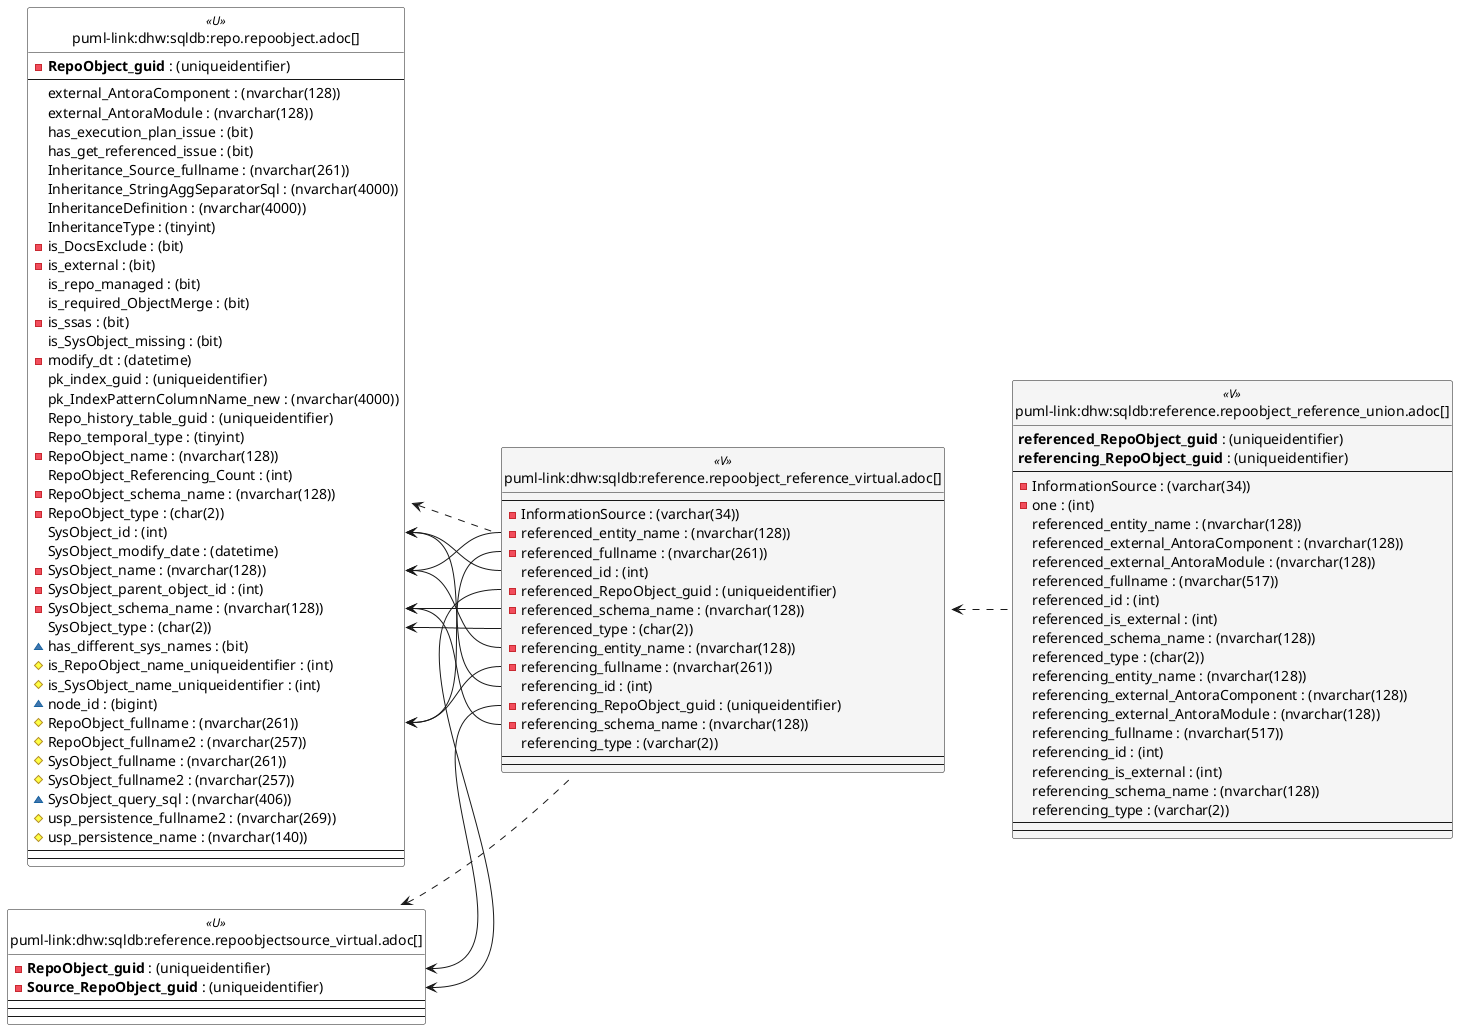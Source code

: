 @startuml
left to right direction
'top to bottom direction
hide circle
'avoide "." issues:
set namespaceSeparator none


skinparam class {
  BackgroundColor White
  BackgroundColor<<FN>> Yellow
  BackgroundColor<<FS>> Yellow
  BackgroundColor<<FT>> LightGray
  BackgroundColor<<IF>> Yellow
  BackgroundColor<<IS>> Yellow
  BackgroundColor<<P>> Aqua
  BackgroundColor<<PC>> Aqua
  BackgroundColor<<SN>> Yellow
  BackgroundColor<<SO>> SlateBlue
  BackgroundColor<<TF>> LightGray
  BackgroundColor<<TR>> Tomato
  BackgroundColor<<U>> White
  BackgroundColor<<V>> WhiteSmoke
  BackgroundColor<<X>> Aqua
  BackgroundColor<<external>> AliceBlue
}


entity "puml-link:dhw:sqldb:reference.repoobject_reference_union.adoc[]" as reference.RepoObject_reference_union << V >> {
  **referenced_RepoObject_guid** : (uniqueidentifier)
  **referencing_RepoObject_guid** : (uniqueidentifier)
  --
  - InformationSource : (varchar(34))
  - one : (int)
  referenced_entity_name : (nvarchar(128))
  referenced_external_AntoraComponent : (nvarchar(128))
  referenced_external_AntoraModule : (nvarchar(128))
  referenced_fullname : (nvarchar(517))
  referenced_id : (int)
  referenced_is_external : (int)
  referenced_schema_name : (nvarchar(128))
  referenced_type : (char(2))
  referencing_entity_name : (nvarchar(128))
  referencing_external_AntoraComponent : (nvarchar(128))
  referencing_external_AntoraModule : (nvarchar(128))
  referencing_fullname : (nvarchar(517))
  referencing_id : (int)
  referencing_is_external : (int)
  referencing_schema_name : (nvarchar(128))
  referencing_type : (varchar(2))
  --
  --
}

entity "puml-link:dhw:sqldb:reference.repoobject_reference_virtual.adoc[]" as reference.RepoObject_reference_virtual << V >> {
  --
  - InformationSource : (varchar(34))
  - referenced_entity_name : (nvarchar(128))
  - referenced_fullname : (nvarchar(261))
  referenced_id : (int)
  - referenced_RepoObject_guid : (uniqueidentifier)
  - referenced_schema_name : (nvarchar(128))
  referenced_type : (char(2))
  - referencing_entity_name : (nvarchar(128))
  - referencing_fullname : (nvarchar(261))
  referencing_id : (int)
  - referencing_RepoObject_guid : (uniqueidentifier)
  - referencing_schema_name : (nvarchar(128))
  referencing_type : (varchar(2))
  --
  --
}

entity "puml-link:dhw:sqldb:reference.repoobjectsource_virtual.adoc[]" as reference.RepoObjectSource_virtual << U >> {
  - **RepoObject_guid** : (uniqueidentifier)
  - **Source_RepoObject_guid** : (uniqueidentifier)
  --
  --
  --
}

entity "puml-link:dhw:sqldb:repo.repoobject.adoc[]" as repo.RepoObject << U >> {
  - **RepoObject_guid** : (uniqueidentifier)
  --
  external_AntoraComponent : (nvarchar(128))
  external_AntoraModule : (nvarchar(128))
  has_execution_plan_issue : (bit)
  has_get_referenced_issue : (bit)
  Inheritance_Source_fullname : (nvarchar(261))
  Inheritance_StringAggSeparatorSql : (nvarchar(4000))
  InheritanceDefinition : (nvarchar(4000))
  InheritanceType : (tinyint)
  - is_DocsExclude : (bit)
  - is_external : (bit)
  is_repo_managed : (bit)
  is_required_ObjectMerge : (bit)
  - is_ssas : (bit)
  is_SysObject_missing : (bit)
  - modify_dt : (datetime)
  pk_index_guid : (uniqueidentifier)
  pk_IndexPatternColumnName_new : (nvarchar(4000))
  Repo_history_table_guid : (uniqueidentifier)
  Repo_temporal_type : (tinyint)
  - RepoObject_name : (nvarchar(128))
  RepoObject_Referencing_Count : (int)
  - RepoObject_schema_name : (nvarchar(128))
  - RepoObject_type : (char(2))
  SysObject_id : (int)
  SysObject_modify_date : (datetime)
  - SysObject_name : (nvarchar(128))
  - SysObject_parent_object_id : (int)
  - SysObject_schema_name : (nvarchar(128))
  SysObject_type : (char(2))
  ~ has_different_sys_names : (bit)
  # is_RepoObject_name_uniqueidentifier : (int)
  # is_SysObject_name_uniqueidentifier : (int)
  ~ node_id : (bigint)
  # RepoObject_fullname : (nvarchar(261))
  # RepoObject_fullname2 : (nvarchar(257))
  # SysObject_fullname : (nvarchar(261))
  # SysObject_fullname2 : (nvarchar(257))
  ~ SysObject_query_sql : (nvarchar(406))
  # usp_persistence_fullname2 : (nvarchar(269))
  # usp_persistence_name : (nvarchar(140))
  --
  --
}

reference.RepoObject_reference_virtual <.. reference.RepoObject_reference_union
reference.RepoObjectSource_virtual <.. reference.RepoObject_reference_virtual
repo.RepoObject <.. reference.RepoObject_reference_virtual
"reference.RepoObjectSource_virtual::RepoObject_guid" <-- "reference.RepoObject_reference_virtual::referencing_RepoObject_guid"
"reference.RepoObjectSource_virtual::Source_RepoObject_guid" <-- "reference.RepoObject_reference_virtual::referenced_RepoObject_guid"
"repo.RepoObject::RepoObject_fullname" <-- "reference.RepoObject_reference_virtual::referenced_fullname"
"repo.RepoObject::RepoObject_fullname" <-- "reference.RepoObject_reference_virtual::referencing_fullname"
"repo.RepoObject::SysObject_id" <-- "reference.RepoObject_reference_virtual::referenced_id"
"repo.RepoObject::SysObject_id" <-- "reference.RepoObject_reference_virtual::referencing_id"
"repo.RepoObject::SysObject_name" <-- "reference.RepoObject_reference_virtual::referenced_entity_name"
"repo.RepoObject::SysObject_name" <-- "reference.RepoObject_reference_virtual::referencing_entity_name"
"repo.RepoObject::SysObject_schema_name" <-- "reference.RepoObject_reference_virtual::referenced_schema_name"
"repo.RepoObject::SysObject_schema_name" <-- "reference.RepoObject_reference_virtual::referencing_schema_name"
"repo.RepoObject::SysObject_type" <-- "reference.RepoObject_reference_virtual::referenced_type"
@enduml

